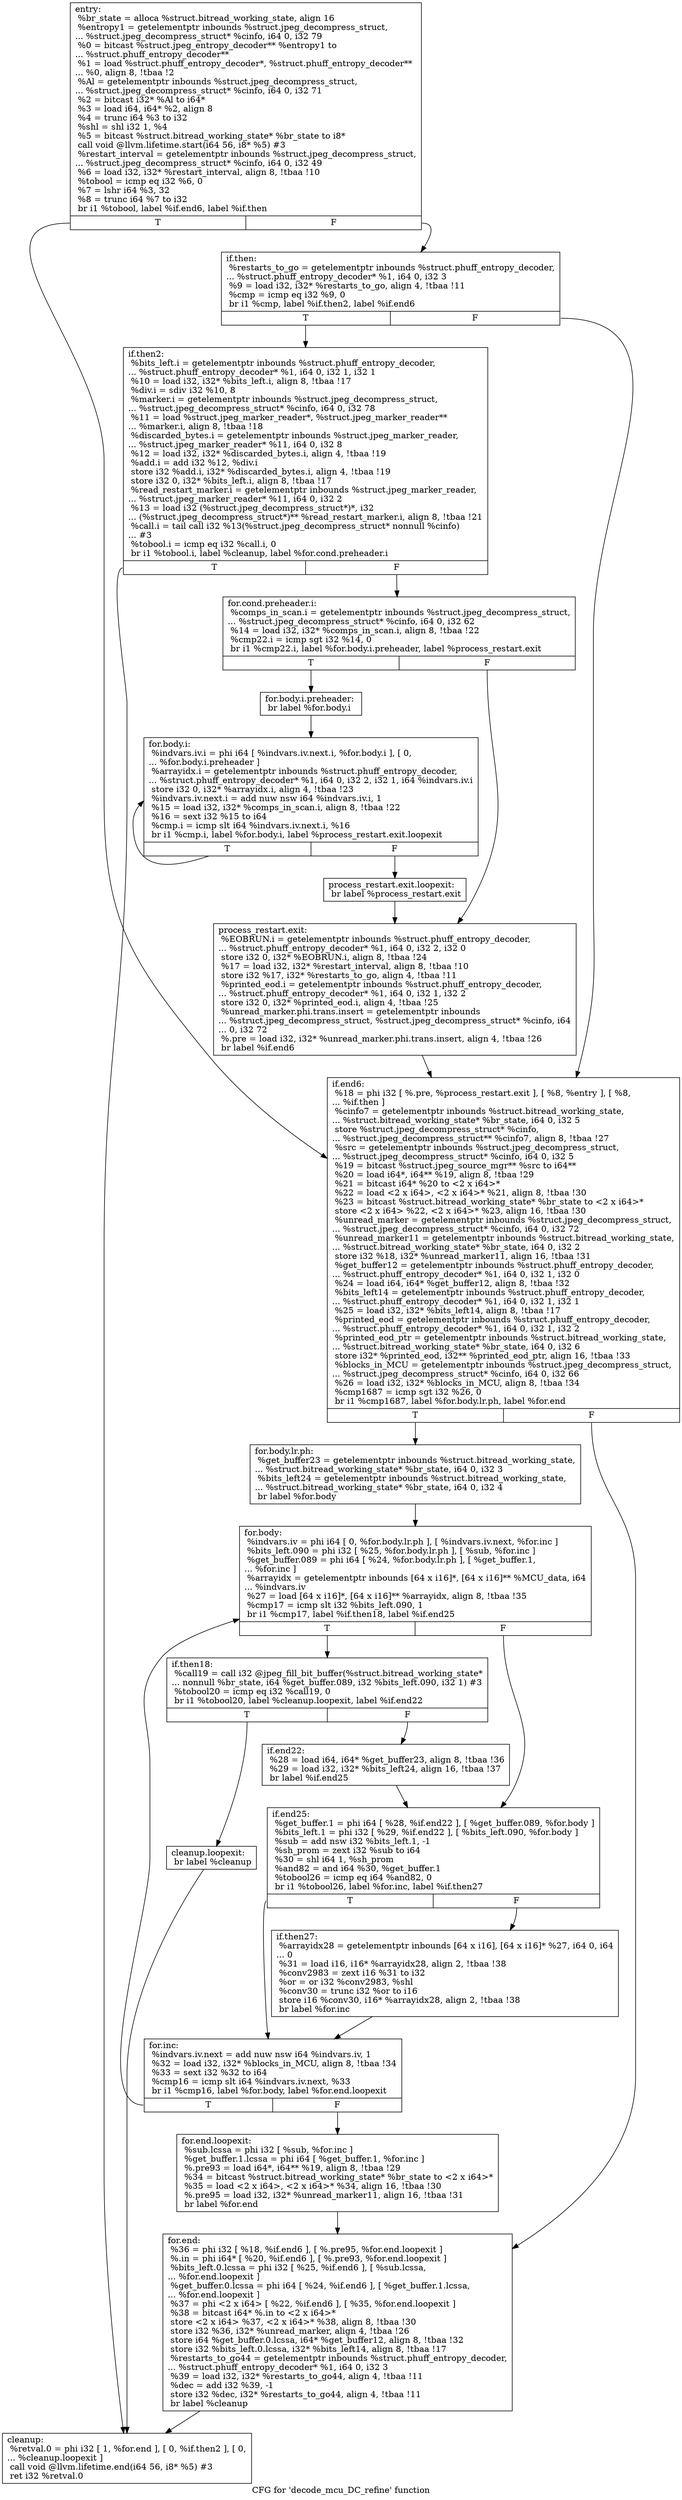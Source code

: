 digraph "CFG for 'decode_mcu_DC_refine' function" {
	label="CFG for 'decode_mcu_DC_refine' function";

	Node0x4fd1080 [shape=record,label="{entry:\l  %br_state = alloca %struct.bitread_working_state, align 16\l  %entropy1 = getelementptr inbounds %struct.jpeg_decompress_struct,\l... %struct.jpeg_decompress_struct* %cinfo, i64 0, i32 79\l  %0 = bitcast %struct.jpeg_entropy_decoder** %entropy1 to\l... %struct.phuff_entropy_decoder**\l  %1 = load %struct.phuff_entropy_decoder*, %struct.phuff_entropy_decoder**\l... %0, align 8, !tbaa !2\l  %Al = getelementptr inbounds %struct.jpeg_decompress_struct,\l... %struct.jpeg_decompress_struct* %cinfo, i64 0, i32 71\l  %2 = bitcast i32* %Al to i64*\l  %3 = load i64, i64* %2, align 8\l  %4 = trunc i64 %3 to i32\l  %shl = shl i32 1, %4\l  %5 = bitcast %struct.bitread_working_state* %br_state to i8*\l  call void @llvm.lifetime.start(i64 56, i8* %5) #3\l  %restart_interval = getelementptr inbounds %struct.jpeg_decompress_struct,\l... %struct.jpeg_decompress_struct* %cinfo, i64 0, i32 49\l  %6 = load i32, i32* %restart_interval, align 8, !tbaa !10\l  %tobool = icmp eq i32 %6, 0\l  %7 = lshr i64 %3, 32\l  %8 = trunc i64 %7 to i32\l  br i1 %tobool, label %if.end6, label %if.then\l|{<s0>T|<s1>F}}"];
	Node0x4fd1080:s0 -> Node0x4fb2de0;
	Node0x4fd1080:s1 -> Node0x4fb3410;
	Node0x4fb3410 [shape=record,label="{if.then:                                          \l  %restarts_to_go = getelementptr inbounds %struct.phuff_entropy_decoder,\l... %struct.phuff_entropy_decoder* %1, i64 0, i32 3\l  %9 = load i32, i32* %restarts_to_go, align 4, !tbaa !11\l  %cmp = icmp eq i32 %9, 0\l  br i1 %cmp, label %if.then2, label %if.end6\l|{<s0>T|<s1>F}}"];
	Node0x4fb3410:s0 -> Node0x4fd0f70;
	Node0x4fb3410:s1 -> Node0x4fb2de0;
	Node0x4fd0f70 [shape=record,label="{if.then2:                                         \l  %bits_left.i = getelementptr inbounds %struct.phuff_entropy_decoder,\l... %struct.phuff_entropy_decoder* %1, i64 0, i32 1, i32 1\l  %10 = load i32, i32* %bits_left.i, align 8, !tbaa !17\l  %div.i = sdiv i32 %10, 8\l  %marker.i = getelementptr inbounds %struct.jpeg_decompress_struct,\l... %struct.jpeg_decompress_struct* %cinfo, i64 0, i32 78\l  %11 = load %struct.jpeg_marker_reader*, %struct.jpeg_marker_reader**\l... %marker.i, align 8, !tbaa !18\l  %discarded_bytes.i = getelementptr inbounds %struct.jpeg_marker_reader,\l... %struct.jpeg_marker_reader* %11, i64 0, i32 8\l  %12 = load i32, i32* %discarded_bytes.i, align 4, !tbaa !19\l  %add.i = add i32 %12, %div.i\l  store i32 %add.i, i32* %discarded_bytes.i, align 4, !tbaa !19\l  store i32 0, i32* %bits_left.i, align 8, !tbaa !17\l  %read_restart_marker.i = getelementptr inbounds %struct.jpeg_marker_reader,\l... %struct.jpeg_marker_reader* %11, i64 0, i32 2\l  %13 = load i32 (%struct.jpeg_decompress_struct*)*, i32\l... (%struct.jpeg_decompress_struct*)** %read_restart_marker.i, align 8, !tbaa !21\l  %call.i = tail call i32 %13(%struct.jpeg_decompress_struct* nonnull %cinfo)\l... #3\l  %tobool.i = icmp eq i32 %call.i, 0\l  br i1 %tobool.i, label %cleanup, label %for.cond.preheader.i\l|{<s0>T|<s1>F}}"];
	Node0x4fd0f70:s0 -> Node0x4fb4170;
	Node0x4fd0f70:s1 -> Node0x4fb4270;
	Node0x4fb4270 [shape=record,label="{for.cond.preheader.i:                             \l  %comps_in_scan.i = getelementptr inbounds %struct.jpeg_decompress_struct,\l... %struct.jpeg_decompress_struct* %cinfo, i64 0, i32 62\l  %14 = load i32, i32* %comps_in_scan.i, align 8, !tbaa !22\l  %cmp22.i = icmp sgt i32 %14, 0\l  br i1 %cmp22.i, label %for.body.i.preheader, label %process_restart.exit\l|{<s0>T|<s1>F}}"];
	Node0x4fb4270:s0 -> Node0x4fb3760;
	Node0x4fb4270:s1 -> Node0x4fb47c0;
	Node0x4fb3760 [shape=record,label="{for.body.i.preheader:                             \l  br label %for.body.i\l}"];
	Node0x4fb3760 -> Node0x4fb4930;
	Node0x4fb4930 [shape=record,label="{for.body.i:                                       \l  %indvars.iv.i = phi i64 [ %indvars.iv.next.i, %for.body.i ], [ 0,\l... %for.body.i.preheader ]\l  %arrayidx.i = getelementptr inbounds %struct.phuff_entropy_decoder,\l... %struct.phuff_entropy_decoder* %1, i64 0, i32 2, i32 1, i64 %indvars.iv.i\l  store i32 0, i32* %arrayidx.i, align 4, !tbaa !23\l  %indvars.iv.next.i = add nuw nsw i64 %indvars.iv.i, 1\l  %15 = load i32, i32* %comps_in_scan.i, align 8, !tbaa !22\l  %16 = sext i32 %15 to i64\l  %cmp.i = icmp slt i64 %indvars.iv.next.i, %16\l  br i1 %cmp.i, label %for.body.i, label %process_restart.exit.loopexit\l|{<s0>T|<s1>F}}"];
	Node0x4fb4930:s0 -> Node0x4fb4930;
	Node0x4fb4930:s1 -> Node0x4fb4f80;
	Node0x4fb4f80 [shape=record,label="{process_restart.exit.loopexit:                    \l  br label %process_restart.exit\l}"];
	Node0x4fb4f80 -> Node0x4fb47c0;
	Node0x4fb47c0 [shape=record,label="{process_restart.exit:                             \l  %EOBRUN.i = getelementptr inbounds %struct.phuff_entropy_decoder,\l... %struct.phuff_entropy_decoder* %1, i64 0, i32 2, i32 0\l  store i32 0, i32* %EOBRUN.i, align 8, !tbaa !24\l  %17 = load i32, i32* %restart_interval, align 8, !tbaa !10\l  store i32 %17, i32* %restarts_to_go, align 4, !tbaa !11\l  %printed_eod.i = getelementptr inbounds %struct.phuff_entropy_decoder,\l... %struct.phuff_entropy_decoder* %1, i64 0, i32 1, i32 2\l  store i32 0, i32* %printed_eod.i, align 4, !tbaa !25\l  %unread_marker.phi.trans.insert = getelementptr inbounds\l... %struct.jpeg_decompress_struct, %struct.jpeg_decompress_struct* %cinfo, i64\l... 0, i32 72\l  %.pre = load i32, i32* %unread_marker.phi.trans.insert, align 4, !tbaa !26\l  br label %if.end6\l}"];
	Node0x4fb47c0 -> Node0x4fb2de0;
	Node0x4fb2de0 [shape=record,label="{if.end6:                                          \l  %18 = phi i32 [ %.pre, %process_restart.exit ], [ %8, %entry ], [ %8,\l... %if.then ]\l  %cinfo7 = getelementptr inbounds %struct.bitread_working_state,\l... %struct.bitread_working_state* %br_state, i64 0, i32 5\l  store %struct.jpeg_decompress_struct* %cinfo,\l... %struct.jpeg_decompress_struct** %cinfo7, align 8, !tbaa !27\l  %src = getelementptr inbounds %struct.jpeg_decompress_struct,\l... %struct.jpeg_decompress_struct* %cinfo, i64 0, i32 5\l  %19 = bitcast %struct.jpeg_source_mgr** %src to i64**\l  %20 = load i64*, i64** %19, align 8, !tbaa !29\l  %21 = bitcast i64* %20 to \<2 x i64\>*\l  %22 = load \<2 x i64\>, \<2 x i64\>* %21, align 8, !tbaa !30\l  %23 = bitcast %struct.bitread_working_state* %br_state to \<2 x i64\>*\l  store \<2 x i64\> %22, \<2 x i64\>* %23, align 16, !tbaa !30\l  %unread_marker = getelementptr inbounds %struct.jpeg_decompress_struct,\l... %struct.jpeg_decompress_struct* %cinfo, i64 0, i32 72\l  %unread_marker11 = getelementptr inbounds %struct.bitread_working_state,\l... %struct.bitread_working_state* %br_state, i64 0, i32 2\l  store i32 %18, i32* %unread_marker11, align 16, !tbaa !31\l  %get_buffer12 = getelementptr inbounds %struct.phuff_entropy_decoder,\l... %struct.phuff_entropy_decoder* %1, i64 0, i32 1, i32 0\l  %24 = load i64, i64* %get_buffer12, align 8, !tbaa !32\l  %bits_left14 = getelementptr inbounds %struct.phuff_entropy_decoder,\l... %struct.phuff_entropy_decoder* %1, i64 0, i32 1, i32 1\l  %25 = load i32, i32* %bits_left14, align 8, !tbaa !17\l  %printed_eod = getelementptr inbounds %struct.phuff_entropy_decoder,\l... %struct.phuff_entropy_decoder* %1, i64 0, i32 1, i32 2\l  %printed_eod_ptr = getelementptr inbounds %struct.bitread_working_state,\l... %struct.bitread_working_state* %br_state, i64 0, i32 6\l  store i32* %printed_eod, i32** %printed_eod_ptr, align 16, !tbaa !33\l  %blocks_in_MCU = getelementptr inbounds %struct.jpeg_decompress_struct,\l... %struct.jpeg_decompress_struct* %cinfo, i64 0, i32 66\l  %26 = load i32, i32* %blocks_in_MCU, align 8, !tbaa !34\l  %cmp1687 = icmp sgt i32 %26, 0\l  br i1 %cmp1687, label %for.body.lr.ph, label %for.end\l|{<s0>T|<s1>F}}"];
	Node0x4fb2de0:s0 -> Node0x4fb6230;
	Node0x4fb2de0:s1 -> Node0x4fb4500;
	Node0x4fb6230 [shape=record,label="{for.body.lr.ph:                                   \l  %get_buffer23 = getelementptr inbounds %struct.bitread_working_state,\l... %struct.bitread_working_state* %br_state, i64 0, i32 3\l  %bits_left24 = getelementptr inbounds %struct.bitread_working_state,\l... %struct.bitread_working_state* %br_state, i64 0, i32 4\l  br label %for.body\l}"];
	Node0x4fb6230 -> Node0x4fb6380;
	Node0x4fb6380 [shape=record,label="{for.body:                                         \l  %indvars.iv = phi i64 [ 0, %for.body.lr.ph ], [ %indvars.iv.next, %for.inc ]\l  %bits_left.090 = phi i32 [ %25, %for.body.lr.ph ], [ %sub, %for.inc ]\l  %get_buffer.089 = phi i64 [ %24, %for.body.lr.ph ], [ %get_buffer.1,\l... %for.inc ]\l  %arrayidx = getelementptr inbounds [64 x i16]*, [64 x i16]** %MCU_data, i64\l... %indvars.iv\l  %27 = load [64 x i16]*, [64 x i16]** %arrayidx, align 8, !tbaa !35\l  %cmp17 = icmp slt i32 %bits_left.090, 1\l  br i1 %cmp17, label %if.then18, label %if.end25\l|{<s0>T|<s1>F}}"];
	Node0x4fb6380:s0 -> Node0x4fddf60;
	Node0x4fb6380:s1 -> Node0x4fde040;
	Node0x4fddf60 [shape=record,label="{if.then18:                                        \l  %call19 = call i32 @jpeg_fill_bit_buffer(%struct.bitread_working_state*\l... nonnull %br_state, i64 %get_buffer.089, i32 %bits_left.090, i32 1) #3\l  %tobool20 = icmp eq i32 %call19, 0\l  br i1 %tobool20, label %cleanup.loopexit, label %if.end22\l|{<s0>T|<s1>F}}"];
	Node0x4fddf60:s0 -> Node0x4fde410;
	Node0x4fddf60:s1 -> Node0x4fde490;
	Node0x4fde490 [shape=record,label="{if.end22:                                         \l  %28 = load i64, i64* %get_buffer23, align 8, !tbaa !36\l  %29 = load i32, i32* %bits_left24, align 16, !tbaa !37\l  br label %if.end25\l}"];
	Node0x4fde490 -> Node0x4fde040;
	Node0x4fde040 [shape=record,label="{if.end25:                                         \l  %get_buffer.1 = phi i64 [ %28, %if.end22 ], [ %get_buffer.089, %for.body ]\l  %bits_left.1 = phi i32 [ %29, %if.end22 ], [ %bits_left.090, %for.body ]\l  %sub = add nsw i32 %bits_left.1, -1\l  %sh_prom = zext i32 %sub to i64\l  %30 = shl i64 1, %sh_prom\l  %and82 = and i64 %30, %get_buffer.1\l  %tobool26 = icmp eq i64 %and82, 0\l  br i1 %tobool26, label %for.inc, label %if.then27\l|{<s0>T|<s1>F}}"];
	Node0x4fde040:s0 -> Node0x4fb64d0;
	Node0x4fde040:s1 -> Node0x4fdea00;
	Node0x4fdea00 [shape=record,label="{if.then27:                                        \l  %arrayidx28 = getelementptr inbounds [64 x i16], [64 x i16]* %27, i64 0, i64\l... 0\l  %31 = load i16, i16* %arrayidx28, align 2, !tbaa !38\l  %conv2983 = zext i16 %31 to i32\l  %or = or i32 %conv2983, %shl\l  %conv30 = trunc i32 %or to i16\l  store i16 %conv30, i16* %arrayidx28, align 2, !tbaa !38\l  br label %for.inc\l}"];
	Node0x4fdea00 -> Node0x4fb64d0;
	Node0x4fb64d0 [shape=record,label="{for.inc:                                          \l  %indvars.iv.next = add nuw nsw i64 %indvars.iv, 1\l  %32 = load i32, i32* %blocks_in_MCU, align 8, !tbaa !34\l  %33 = sext i32 %32 to i64\l  %cmp16 = icmp slt i64 %indvars.iv.next, %33\l  br i1 %cmp16, label %for.body, label %for.end.loopexit\l|{<s0>T|<s1>F}}"];
	Node0x4fb64d0:s0 -> Node0x4fb6380;
	Node0x4fb64d0:s1 -> Node0x4fdf160;
	Node0x4fdf160 [shape=record,label="{for.end.loopexit:                                 \l  %sub.lcssa = phi i32 [ %sub, %for.inc ]\l  %get_buffer.1.lcssa = phi i64 [ %get_buffer.1, %for.inc ]\l  %.pre93 = load i64*, i64** %19, align 8, !tbaa !29\l  %34 = bitcast %struct.bitread_working_state* %br_state to \<2 x i64\>*\l  %35 = load \<2 x i64\>, \<2 x i64\>* %34, align 16, !tbaa !30\l  %.pre95 = load i32, i32* %unread_marker11, align 16, !tbaa !31\l  br label %for.end\l}"];
	Node0x4fdf160 -> Node0x4fb4500;
	Node0x4fb4500 [shape=record,label="{for.end:                                          \l  %36 = phi i32 [ %18, %if.end6 ], [ %.pre95, %for.end.loopexit ]\l  %.in = phi i64* [ %20, %if.end6 ], [ %.pre93, %for.end.loopexit ]\l  %bits_left.0.lcssa = phi i32 [ %25, %if.end6 ], [ %sub.lcssa,\l... %for.end.loopexit ]\l  %get_buffer.0.lcssa = phi i64 [ %24, %if.end6 ], [ %get_buffer.1.lcssa,\l... %for.end.loopexit ]\l  %37 = phi \<2 x i64\> [ %22, %if.end6 ], [ %35, %for.end.loopexit ]\l  %38 = bitcast i64* %.in to \<2 x i64\>*\l  store \<2 x i64\> %37, \<2 x i64\>* %38, align 8, !tbaa !30\l  store i32 %36, i32* %unread_marker, align 4, !tbaa !26\l  store i64 %get_buffer.0.lcssa, i64* %get_buffer12, align 8, !tbaa !32\l  store i32 %bits_left.0.lcssa, i32* %bits_left14, align 8, !tbaa !17\l  %restarts_to_go44 = getelementptr inbounds %struct.phuff_entropy_decoder,\l... %struct.phuff_entropy_decoder* %1, i64 0, i32 3\l  %39 = load i32, i32* %restarts_to_go44, align 4, !tbaa !11\l  %dec = add i32 %39, -1\l  store i32 %dec, i32* %restarts_to_go44, align 4, !tbaa !11\l  br label %cleanup\l}"];
	Node0x4fb4500 -> Node0x4fb4170;
	Node0x4fde410 [shape=record,label="{cleanup.loopexit:                                 \l  br label %cleanup\l}"];
	Node0x4fde410 -> Node0x4fb4170;
	Node0x4fb4170 [shape=record,label="{cleanup:                                          \l  %retval.0 = phi i32 [ 1, %for.end ], [ 0, %if.then2 ], [ 0,\l... %cleanup.loopexit ]\l  call void @llvm.lifetime.end(i64 56, i8* %5) #3\l  ret i32 %retval.0\l}"];
}
